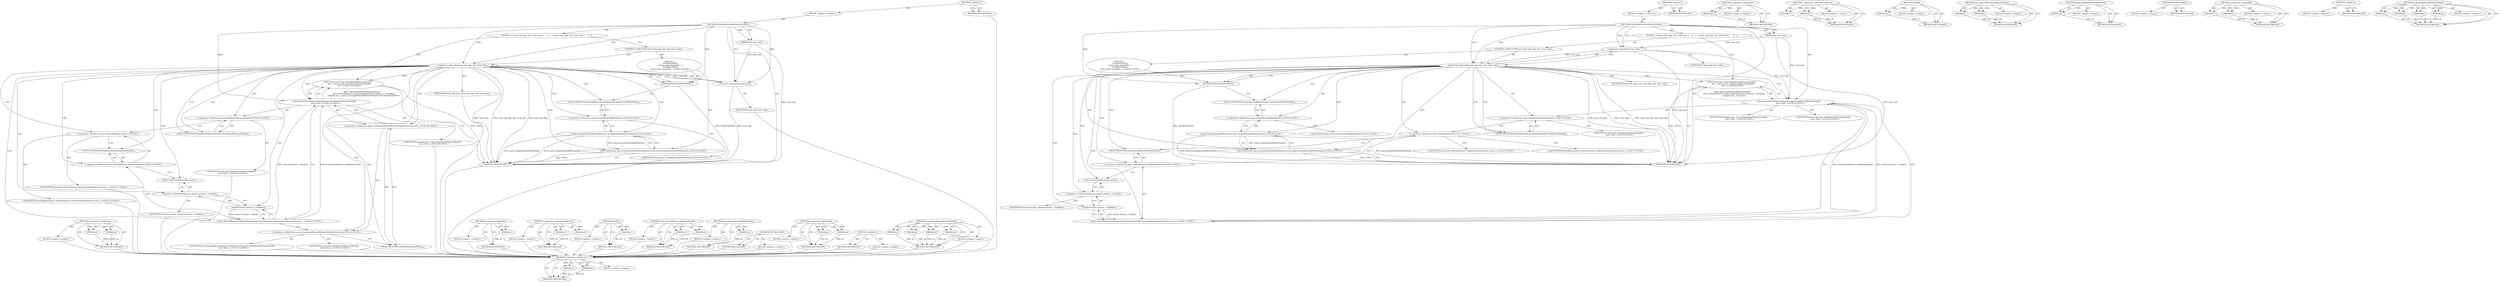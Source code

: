 digraph "mojo.WrapSharedMemoryHandle" {
vulnerable_77 [label=<(METHOD,&lt;operator&gt;.fieldAccess)>];
vulnerable_78 [label=<(PARAM,p1)>];
vulnerable_79 [label=<(PARAM,p2)>];
vulnerable_80 [label=<(BLOCK,&lt;empty&gt;,&lt;empty&gt;)>];
vulnerable_81 [label=<(METHOD_RETURN,ANY)>];
vulnerable_6 [label=<(METHOD,&lt;global&gt;)<SUB>1</SUB>>];
vulnerable_7 [label=<(BLOCK,&lt;empty&gt;,&lt;empty&gt;)<SUB>1</SUB>>];
vulnerable_8 [label=<(METHOD,GetHandleForInterProcessTransit)<SUB>1</SUB>>];
vulnerable_9 [label=<(PARAM,bool read_only)<SUB>1</SUB>>];
vulnerable_10 [label=<(BLOCK,{
  if (read_only_flag_ &amp;&amp; !read_only) {
     N...,{
  if (read_only_flag_ &amp;&amp; !read_only) {
     N...)<SUB>1</SUB>>];
vulnerable_11 [label=<(CONTROL_STRUCTURE,IF,if (read_only_flag_ &amp;&amp; !read_only))<SUB>2</SUB>>];
vulnerable_12 [label=<(&lt;operator&gt;.logicalAnd,read_only_flag_ &amp;&amp; !read_only)<SUB>2</SUB>>];
vulnerable_13 [label=<(IDENTIFIER,read_only_flag_,read_only_flag_ &amp;&amp; !read_only)<SUB>2</SUB>>];
vulnerable_14 [label=<(&lt;operator&gt;.logicalNot,!read_only)<SUB>2</SUB>>];
vulnerable_15 [label=<(IDENTIFIER,read_only,!read_only)<SUB>2</SUB>>];
vulnerable_16 [label="<(BLOCK,{
     NOTREACHED();
     return mojo::ScopedSh...,{
     NOTREACHED();
     return mojo::ScopedSh...)<SUB>2</SUB>>"];
vulnerable_17 [label=<(NOTREACHED,NOTREACHED())<SUB>3</SUB>>];
vulnerable_18 [label="<(RETURN,return mojo::ScopedSharedBufferHandle();,return mojo::ScopedSharedBufferHandle();)<SUB>4</SUB>>"];
vulnerable_19 [label="<(mojo.ScopedSharedBufferHandle,mojo::ScopedSharedBufferHandle())<SUB>4</SUB>>"];
vulnerable_20 [label="<(&lt;operator&gt;.fieldAccess,mojo::ScopedSharedBufferHandle)<SUB>4</SUB>>"];
vulnerable_21 [label="<(IDENTIFIER,mojo,mojo::ScopedSharedBufferHandle())<SUB>4</SUB>>"];
vulnerable_22 [label=<(FIELD_IDENTIFIER,ScopedSharedBufferHandle,ScopedSharedBufferHandle)<SUB>4</SUB>>];
vulnerable_23 [label="<(RETURN,return mojo::WrapSharedMemoryHandle(
       bas...,return mojo::WrapSharedMemoryHandle(
       bas...)<SUB>6</SUB>>"];
vulnerable_24 [label="<(mojo.WrapSharedMemoryHandle,mojo::WrapSharedMemoryHandle(
       base::Shar...)<SUB>6</SUB>>"];
vulnerable_25 [label="<(&lt;operator&gt;.fieldAccess,mojo::WrapSharedMemoryHandle)<SUB>6</SUB>>"];
vulnerable_26 [label="<(IDENTIFIER,mojo,mojo::WrapSharedMemoryHandle(
       base::Shar...)<SUB>6</SUB>>"];
vulnerable_27 [label=<(FIELD_IDENTIFIER,WrapSharedMemoryHandle,WrapSharedMemoryHandle)<SUB>6</SUB>>];
vulnerable_28 [label="<(base.SharedMemory.DuplicateHandle,base::SharedMemory::DuplicateHandle(shared_memo...)<SUB>7</SUB>>"];
vulnerable_29 [label="<(&lt;operator&gt;.fieldAccess,base::SharedMemory::DuplicateHandle)<SUB>7</SUB>>"];
vulnerable_30 [label="<(&lt;operator&gt;.fieldAccess,base::SharedMemory)<SUB>7</SUB>>"];
vulnerable_31 [label="<(IDENTIFIER,base,base::SharedMemory::DuplicateHandle(shared_memo...)<SUB>7</SUB>>"];
vulnerable_32 [label="<(IDENTIFIER,SharedMemory,base::SharedMemory::DuplicateHandle(shared_memo...)<SUB>7</SUB>>"];
vulnerable_33 [label=<(FIELD_IDENTIFIER,DuplicateHandle,DuplicateHandle)<SUB>7</SUB>>];
vulnerable_34 [label=<(handle,shared_memory_-&gt;handle())<SUB>7</SUB>>];
vulnerable_35 [label=<(&lt;operator&gt;.indirectFieldAccess,shared_memory_-&gt;handle)<SUB>7</SUB>>];
vulnerable_36 [label=<(IDENTIFIER,shared_memory_,shared_memory_-&gt;handle())<SUB>7</SUB>>];
vulnerable_37 [label=<(FIELD_IDENTIFIER,handle,handle)<SUB>7</SUB>>];
vulnerable_38 [label="<(IDENTIFIER,mapped_size_,mojo::WrapSharedMemoryHandle(
       base::Shar...)<SUB>8</SUB>>"];
vulnerable_39 [label="<(IDENTIFIER,read_only,mojo::WrapSharedMemoryHandle(
       base::Shar...)<SUB>8</SUB>>"];
vulnerable_40 [label=<(METHOD_RETURN,ANY)<SUB>1</SUB>>];
vulnerable_42 [label=<(METHOD_RETURN,ANY)<SUB>1</SUB>>];
vulnerable_66 [label=<(METHOD,&lt;operator&gt;.logicalNot)>];
vulnerable_67 [label=<(PARAM,p1)>];
vulnerable_68 [label=<(BLOCK,&lt;empty&gt;,&lt;empty&gt;)>];
vulnerable_69 [label=<(METHOD_RETURN,ANY)>];
vulnerable_98 [label=<(METHOD,&lt;operator&gt;.indirectFieldAccess)>];
vulnerable_99 [label=<(PARAM,p1)>];
vulnerable_100 [label=<(PARAM,p2)>];
vulnerable_101 [label=<(BLOCK,&lt;empty&gt;,&lt;empty&gt;)>];
vulnerable_102 [label=<(METHOD_RETURN,ANY)>];
vulnerable_94 [label=<(METHOD,handle)>];
vulnerable_95 [label=<(PARAM,p1)>];
vulnerable_96 [label=<(BLOCK,&lt;empty&gt;,&lt;empty&gt;)>];
vulnerable_97 [label=<(METHOD_RETURN,ANY)>];
vulnerable_89 [label=<(METHOD,base.SharedMemory.DuplicateHandle)>];
vulnerable_90 [label=<(PARAM,p1)>];
vulnerable_91 [label=<(PARAM,p2)>];
vulnerable_92 [label=<(BLOCK,&lt;empty&gt;,&lt;empty&gt;)>];
vulnerable_93 [label=<(METHOD_RETURN,ANY)>];
vulnerable_73 [label=<(METHOD,mojo.ScopedSharedBufferHandle)>];
vulnerable_74 [label=<(PARAM,p1)>];
vulnerable_75 [label=<(BLOCK,&lt;empty&gt;,&lt;empty&gt;)>];
vulnerable_76 [label=<(METHOD_RETURN,ANY)>];
vulnerable_70 [label=<(METHOD,NOTREACHED)>];
vulnerable_71 [label=<(BLOCK,&lt;empty&gt;,&lt;empty&gt;)>];
vulnerable_72 [label=<(METHOD_RETURN,ANY)>];
vulnerable_61 [label=<(METHOD,&lt;operator&gt;.logicalAnd)>];
vulnerable_62 [label=<(PARAM,p1)>];
vulnerable_63 [label=<(PARAM,p2)>];
vulnerable_64 [label=<(BLOCK,&lt;empty&gt;,&lt;empty&gt;)>];
vulnerable_65 [label=<(METHOD_RETURN,ANY)>];
vulnerable_55 [label=<(METHOD,&lt;global&gt;)<SUB>1</SUB>>];
vulnerable_56 [label=<(BLOCK,&lt;empty&gt;,&lt;empty&gt;)>];
vulnerable_57 [label=<(METHOD_RETURN,ANY)>];
vulnerable_82 [label=<(METHOD,mojo.WrapSharedMemoryHandle)>];
vulnerable_83 [label=<(PARAM,p1)>];
vulnerable_84 [label=<(PARAM,p2)>];
vulnerable_85 [label=<(PARAM,p3)>];
vulnerable_86 [label=<(PARAM,p4)>];
vulnerable_87 [label=<(BLOCK,&lt;empty&gt;,&lt;empty&gt;)>];
vulnerable_88 [label=<(METHOD_RETURN,ANY)>];
fixed_83 [label=<(METHOD,&lt;operator&gt;.fieldAccess)>];
fixed_84 [label=<(PARAM,p1)>];
fixed_85 [label=<(PARAM,p2)>];
fixed_86 [label=<(BLOCK,&lt;empty&gt;,&lt;empty&gt;)>];
fixed_87 [label=<(METHOD_RETURN,ANY)>];
fixed_6 [label=<(METHOD,&lt;global&gt;)<SUB>1</SUB>>];
fixed_7 [label=<(BLOCK,&lt;empty&gt;,&lt;empty&gt;)<SUB>1</SUB>>];
fixed_8 [label=<(METHOD,GetHandleForInterProcessTransit)<SUB>1</SUB>>];
fixed_9 [label=<(PARAM,bool read_only)<SUB>1</SUB>>];
fixed_10 [label=<(BLOCK,{
  if (read_only_flag_ &amp;&amp; !read_only) {
     N...,{
  if (read_only_flag_ &amp;&amp; !read_only) {
     N...)<SUB>1</SUB>>];
fixed_11 [label=<(CONTROL_STRUCTURE,IF,if (read_only_flag_ &amp;&amp; !read_only))<SUB>2</SUB>>];
fixed_12 [label=<(&lt;operator&gt;.logicalAnd,read_only_flag_ &amp;&amp; !read_only)<SUB>2</SUB>>];
fixed_13 [label=<(IDENTIFIER,read_only_flag_,read_only_flag_ &amp;&amp; !read_only)<SUB>2</SUB>>];
fixed_14 [label=<(&lt;operator&gt;.logicalNot,!read_only)<SUB>2</SUB>>];
fixed_15 [label=<(IDENTIFIER,read_only,!read_only)<SUB>2</SUB>>];
fixed_16 [label="<(BLOCK,{
     NOTREACHED();
     return mojo::ScopedSh...,{
     NOTREACHED();
     return mojo::ScopedSh...)<SUB>2</SUB>>"];
fixed_17 [label=<(NOTREACHED,NOTREACHED())<SUB>3</SUB>>];
fixed_18 [label="<(RETURN,return mojo::ScopedSharedBufferHandle();,return mojo::ScopedSharedBufferHandle();)<SUB>4</SUB>>"];
fixed_19 [label="<(mojo.ScopedSharedBufferHandle,mojo::ScopedSharedBufferHandle())<SUB>4</SUB>>"];
fixed_20 [label="<(&lt;operator&gt;.fieldAccess,mojo::ScopedSharedBufferHandle)<SUB>4</SUB>>"];
fixed_21 [label="<(IDENTIFIER,mojo,mojo::ScopedSharedBufferHandle())<SUB>4</SUB>>"];
fixed_22 [label=<(FIELD_IDENTIFIER,ScopedSharedBufferHandle,ScopedSharedBufferHandle)<SUB>4</SUB>>];
fixed_23 [label="<(RETURN,return mojo::WrapSharedMemoryHandle(
       bas...,return mojo::WrapSharedMemoryHandle(
       bas...)<SUB>14</SUB>>"];
fixed_24 [label="<(mojo.WrapSharedMemoryHandle,mojo::WrapSharedMemoryHandle(
       base::Shar...)<SUB>14</SUB>>"];
fixed_25 [label="<(&lt;operator&gt;.fieldAccess,mojo::WrapSharedMemoryHandle)<SUB>14</SUB>>"];
fixed_26 [label="<(IDENTIFIER,mojo,mojo::WrapSharedMemoryHandle(
       base::Shar...)<SUB>14</SUB>>"];
fixed_27 [label=<(FIELD_IDENTIFIER,WrapSharedMemoryHandle,WrapSharedMemoryHandle)<SUB>14</SUB>>];
fixed_28 [label="<(base.SharedMemory.DuplicateHandle,base::SharedMemory::DuplicateHandle(shared_memo...)<SUB>15</SUB>>"];
fixed_29 [label="<(&lt;operator&gt;.fieldAccess,base::SharedMemory::DuplicateHandle)<SUB>15</SUB>>"];
fixed_30 [label="<(&lt;operator&gt;.fieldAccess,base::SharedMemory)<SUB>15</SUB>>"];
fixed_31 [label="<(IDENTIFIER,base,base::SharedMemory::DuplicateHandle(shared_memo...)<SUB>15</SUB>>"];
fixed_32 [label="<(IDENTIFIER,SharedMemory,base::SharedMemory::DuplicateHandle(shared_memo...)<SUB>15</SUB>>"];
fixed_33 [label=<(FIELD_IDENTIFIER,DuplicateHandle,DuplicateHandle)<SUB>15</SUB>>];
fixed_34 [label=<(handle,shared_memory_-&gt;handle())<SUB>15</SUB>>];
fixed_35 [label=<(&lt;operator&gt;.indirectFieldAccess,shared_memory_-&gt;handle)<SUB>15</SUB>>];
fixed_36 [label=<(IDENTIFIER,shared_memory_,shared_memory_-&gt;handle())<SUB>15</SUB>>];
fixed_37 [label=<(FIELD_IDENTIFIER,handle,handle)<SUB>15</SUB>>];
fixed_38 [label="<(IDENTIFIER,mapped_size_,mojo::WrapSharedMemoryHandle(
       base::Shar...)<SUB>16</SUB>>"];
fixed_39 [label="<(&lt;operator&gt;.fieldAccess,mojo::UnwrappedSharedMemoryHandleProtection::kR...)<SUB>16</SUB>>"];
fixed_40 [label="<(&lt;operator&gt;.fieldAccess,mojo::UnwrappedSharedMemoryHandleProtection)<SUB>16</SUB>>"];
fixed_41 [label="<(IDENTIFIER,mojo,mojo::WrapSharedMemoryHandle(
       base::Shar...)<SUB>16</SUB>>"];
fixed_42 [label="<(IDENTIFIER,UnwrappedSharedMemoryHandleProtection,mojo::WrapSharedMemoryHandle(
       base::Shar...)<SUB>16</SUB>>"];
fixed_43 [label=<(FIELD_IDENTIFIER,kReadWrite,kReadWrite)<SUB>16</SUB>>];
fixed_44 [label=<(METHOD_RETURN,ANY)<SUB>1</SUB>>];
fixed_46 [label=<(METHOD_RETURN,ANY)<SUB>1</SUB>>];
fixed_72 [label=<(METHOD,&lt;operator&gt;.logicalNot)>];
fixed_73 [label=<(PARAM,p1)>];
fixed_74 [label=<(BLOCK,&lt;empty&gt;,&lt;empty&gt;)>];
fixed_75 [label=<(METHOD_RETURN,ANY)>];
fixed_104 [label=<(METHOD,&lt;operator&gt;.indirectFieldAccess)>];
fixed_105 [label=<(PARAM,p1)>];
fixed_106 [label=<(PARAM,p2)>];
fixed_107 [label=<(BLOCK,&lt;empty&gt;,&lt;empty&gt;)>];
fixed_108 [label=<(METHOD_RETURN,ANY)>];
fixed_100 [label=<(METHOD,handle)>];
fixed_101 [label=<(PARAM,p1)>];
fixed_102 [label=<(BLOCK,&lt;empty&gt;,&lt;empty&gt;)>];
fixed_103 [label=<(METHOD_RETURN,ANY)>];
fixed_95 [label=<(METHOD,base.SharedMemory.DuplicateHandle)>];
fixed_96 [label=<(PARAM,p1)>];
fixed_97 [label=<(PARAM,p2)>];
fixed_98 [label=<(BLOCK,&lt;empty&gt;,&lt;empty&gt;)>];
fixed_99 [label=<(METHOD_RETURN,ANY)>];
fixed_79 [label=<(METHOD,mojo.ScopedSharedBufferHandle)>];
fixed_80 [label=<(PARAM,p1)>];
fixed_81 [label=<(BLOCK,&lt;empty&gt;,&lt;empty&gt;)>];
fixed_82 [label=<(METHOD_RETURN,ANY)>];
fixed_76 [label=<(METHOD,NOTREACHED)>];
fixed_77 [label=<(BLOCK,&lt;empty&gt;,&lt;empty&gt;)>];
fixed_78 [label=<(METHOD_RETURN,ANY)>];
fixed_67 [label=<(METHOD,&lt;operator&gt;.logicalAnd)>];
fixed_68 [label=<(PARAM,p1)>];
fixed_69 [label=<(PARAM,p2)>];
fixed_70 [label=<(BLOCK,&lt;empty&gt;,&lt;empty&gt;)>];
fixed_71 [label=<(METHOD_RETURN,ANY)>];
fixed_61 [label=<(METHOD,&lt;global&gt;)<SUB>1</SUB>>];
fixed_62 [label=<(BLOCK,&lt;empty&gt;,&lt;empty&gt;)>];
fixed_63 [label=<(METHOD_RETURN,ANY)>];
fixed_88 [label=<(METHOD,mojo.WrapSharedMemoryHandle)>];
fixed_89 [label=<(PARAM,p1)>];
fixed_90 [label=<(PARAM,p2)>];
fixed_91 [label=<(PARAM,p3)>];
fixed_92 [label=<(PARAM,p4)>];
fixed_93 [label=<(BLOCK,&lt;empty&gt;,&lt;empty&gt;)>];
fixed_94 [label=<(METHOD_RETURN,ANY)>];
vulnerable_77 -> vulnerable_78  [key=0, label="AST: "];
vulnerable_77 -> vulnerable_78  [key=1, label="DDG: "];
vulnerable_77 -> vulnerable_80  [key=0, label="AST: "];
vulnerable_77 -> vulnerable_79  [key=0, label="AST: "];
vulnerable_77 -> vulnerable_79  [key=1, label="DDG: "];
vulnerable_77 -> vulnerable_81  [key=0, label="AST: "];
vulnerable_77 -> vulnerable_81  [key=1, label="CFG: "];
vulnerable_78 -> vulnerable_81  [key=0, label="DDG: p1"];
vulnerable_79 -> vulnerable_81  [key=0, label="DDG: p2"];
vulnerable_6 -> vulnerable_7  [key=0, label="AST: "];
vulnerable_6 -> vulnerable_42  [key=0, label="AST: "];
vulnerable_6 -> vulnerable_42  [key=1, label="CFG: "];
vulnerable_7 -> vulnerable_8  [key=0, label="AST: "];
vulnerable_8 -> vulnerable_9  [key=0, label="AST: "];
vulnerable_8 -> vulnerable_9  [key=1, label="DDG: "];
vulnerable_8 -> vulnerable_10  [key=0, label="AST: "];
vulnerable_8 -> vulnerable_40  [key=0, label="AST: "];
vulnerable_8 -> vulnerable_12  [key=0, label="CFG: "];
vulnerable_8 -> vulnerable_12  [key=1, label="DDG: "];
vulnerable_8 -> vulnerable_14  [key=0, label="CFG: "];
vulnerable_8 -> vulnerable_14  [key=1, label="DDG: "];
vulnerable_8 -> vulnerable_17  [key=0, label="DDG: "];
vulnerable_8 -> vulnerable_24  [key=0, label="DDG: "];
vulnerable_9 -> vulnerable_40  [key=0, label="DDG: read_only"];
vulnerable_9 -> vulnerable_24  [key=0, label="DDG: read_only"];
vulnerable_9 -> vulnerable_14  [key=0, label="DDG: read_only"];
vulnerable_10 -> vulnerable_11  [key=0, label="AST: "];
vulnerable_10 -> vulnerable_23  [key=0, label="AST: "];
vulnerable_11 -> vulnerable_12  [key=0, label="AST: "];
vulnerable_11 -> vulnerable_16  [key=0, label="AST: "];
vulnerable_12 -> vulnerable_13  [key=0, label="AST: "];
vulnerable_12 -> vulnerable_14  [key=0, label="AST: "];
vulnerable_12 -> vulnerable_17  [key=0, label="CFG: "];
vulnerable_12 -> vulnerable_17  [key=1, label="CDG: "];
vulnerable_12 -> vulnerable_27  [key=0, label="CFG: "];
vulnerable_12 -> vulnerable_27  [key=1, label="CDG: "];
vulnerable_12 -> vulnerable_40  [key=0, label="DDG: !read_only"];
vulnerable_12 -> vulnerable_40  [key=1, label="DDG: read_only_flag_ &amp;&amp; !read_only"];
vulnerable_12 -> vulnerable_40  [key=2, label="DDG: read_only_flag_"];
vulnerable_12 -> vulnerable_24  [key=0, label="CDG: "];
vulnerable_12 -> vulnerable_30  [key=0, label="CDG: "];
vulnerable_12 -> vulnerable_34  [key=0, label="CDG: "];
vulnerable_12 -> vulnerable_33  [key=0, label="CDG: "];
vulnerable_12 -> vulnerable_23  [key=0, label="CDG: "];
vulnerable_12 -> vulnerable_19  [key=0, label="CDG: "];
vulnerable_12 -> vulnerable_28  [key=0, label="CDG: "];
vulnerable_12 -> vulnerable_37  [key=0, label="CDG: "];
vulnerable_12 -> vulnerable_20  [key=0, label="CDG: "];
vulnerable_12 -> vulnerable_25  [key=0, label="CDG: "];
vulnerable_12 -> vulnerable_22  [key=0, label="CDG: "];
vulnerable_12 -> vulnerable_29  [key=0, label="CDG: "];
vulnerable_12 -> vulnerable_18  [key=0, label="CDG: "];
vulnerable_12 -> vulnerable_35  [key=0, label="CDG: "];
vulnerable_14 -> vulnerable_15  [key=0, label="AST: "];
vulnerable_14 -> vulnerable_12  [key=0, label="CFG: "];
vulnerable_14 -> vulnerable_12  [key=1, label="DDG: read_only"];
vulnerable_14 -> vulnerable_40  [key=0, label="DDG: read_only"];
vulnerable_14 -> vulnerable_24  [key=0, label="DDG: read_only"];
vulnerable_16 -> vulnerable_17  [key=0, label="AST: "];
vulnerable_16 -> vulnerable_18  [key=0, label="AST: "];
vulnerable_17 -> vulnerable_22  [key=0, label="CFG: "];
vulnerable_17 -> vulnerable_40  [key=0, label="DDG: NOTREACHED()"];
vulnerable_18 -> vulnerable_19  [key=0, label="AST: "];
vulnerable_18 -> vulnerable_40  [key=0, label="CFG: "];
vulnerable_18 -> vulnerable_40  [key=1, label="DDG: &lt;RET&gt;"];
vulnerable_19 -> vulnerable_20  [key=0, label="AST: "];
vulnerable_19 -> vulnerable_18  [key=0, label="CFG: "];
vulnerable_19 -> vulnerable_18  [key=1, label="DDG: mojo::ScopedSharedBufferHandle()"];
vulnerable_19 -> vulnerable_40  [key=0, label="DDG: mojo::ScopedSharedBufferHandle"];
vulnerable_19 -> vulnerable_40  [key=1, label="DDG: mojo::ScopedSharedBufferHandle()"];
vulnerable_20 -> vulnerable_21  [key=0, label="AST: "];
vulnerable_20 -> vulnerable_22  [key=0, label="AST: "];
vulnerable_20 -> vulnerable_19  [key=0, label="CFG: "];
vulnerable_22 -> vulnerable_20  [key=0, label="CFG: "];
vulnerable_23 -> vulnerable_24  [key=0, label="AST: "];
vulnerable_23 -> vulnerable_40  [key=0, label="CFG: "];
vulnerable_23 -> vulnerable_40  [key=1, label="DDG: &lt;RET&gt;"];
vulnerable_24 -> vulnerable_25  [key=0, label="AST: "];
vulnerable_24 -> vulnerable_28  [key=0, label="AST: "];
vulnerable_24 -> vulnerable_38  [key=0, label="AST: "];
vulnerable_24 -> vulnerable_39  [key=0, label="AST: "];
vulnerable_24 -> vulnerable_23  [key=0, label="CFG: "];
vulnerable_24 -> vulnerable_23  [key=1, label="DDG: mojo::WrapSharedMemoryHandle(
       base::SharedMemory::DuplicateHandle(shared_memory_-&gt;handle()),
      mapped_size_, read_only)"];
vulnerable_25 -> vulnerable_26  [key=0, label="AST: "];
vulnerable_25 -> vulnerable_27  [key=0, label="AST: "];
vulnerable_25 -> vulnerable_30  [key=0, label="CFG: "];
vulnerable_27 -> vulnerable_25  [key=0, label="CFG: "];
vulnerable_28 -> vulnerable_29  [key=0, label="AST: "];
vulnerable_28 -> vulnerable_34  [key=0, label="AST: "];
vulnerable_28 -> vulnerable_24  [key=0, label="CFG: "];
vulnerable_28 -> vulnerable_24  [key=1, label="DDG: base::SharedMemory::DuplicateHandle"];
vulnerable_28 -> vulnerable_24  [key=2, label="DDG: shared_memory_-&gt;handle()"];
vulnerable_29 -> vulnerable_30  [key=0, label="AST: "];
vulnerable_29 -> vulnerable_33  [key=0, label="AST: "];
vulnerable_29 -> vulnerable_37  [key=0, label="CFG: "];
vulnerable_30 -> vulnerable_31  [key=0, label="AST: "];
vulnerable_30 -> vulnerable_32  [key=0, label="AST: "];
vulnerable_30 -> vulnerable_33  [key=0, label="CFG: "];
vulnerable_33 -> vulnerable_29  [key=0, label="CFG: "];
vulnerable_34 -> vulnerable_35  [key=0, label="AST: "];
vulnerable_34 -> vulnerable_28  [key=0, label="CFG: "];
vulnerable_34 -> vulnerable_28  [key=1, label="DDG: shared_memory_-&gt;handle"];
vulnerable_35 -> vulnerable_36  [key=0, label="AST: "];
vulnerable_35 -> vulnerable_37  [key=0, label="AST: "];
vulnerable_35 -> vulnerable_34  [key=0, label="CFG: "];
vulnerable_37 -> vulnerable_35  [key=0, label="CFG: "];
vulnerable_66 -> vulnerable_67  [key=0, label="AST: "];
vulnerable_66 -> vulnerable_67  [key=1, label="DDG: "];
vulnerable_66 -> vulnerable_68  [key=0, label="AST: "];
vulnerable_66 -> vulnerable_69  [key=0, label="AST: "];
vulnerable_66 -> vulnerable_69  [key=1, label="CFG: "];
vulnerable_67 -> vulnerable_69  [key=0, label="DDG: p1"];
vulnerable_98 -> vulnerable_99  [key=0, label="AST: "];
vulnerable_98 -> vulnerable_99  [key=1, label="DDG: "];
vulnerable_98 -> vulnerable_101  [key=0, label="AST: "];
vulnerable_98 -> vulnerable_100  [key=0, label="AST: "];
vulnerable_98 -> vulnerable_100  [key=1, label="DDG: "];
vulnerable_98 -> vulnerable_102  [key=0, label="AST: "];
vulnerable_98 -> vulnerable_102  [key=1, label="CFG: "];
vulnerable_99 -> vulnerable_102  [key=0, label="DDG: p1"];
vulnerable_100 -> vulnerable_102  [key=0, label="DDG: p2"];
vulnerable_94 -> vulnerable_95  [key=0, label="AST: "];
vulnerable_94 -> vulnerable_95  [key=1, label="DDG: "];
vulnerable_94 -> vulnerable_96  [key=0, label="AST: "];
vulnerable_94 -> vulnerable_97  [key=0, label="AST: "];
vulnerable_94 -> vulnerable_97  [key=1, label="CFG: "];
vulnerable_95 -> vulnerable_97  [key=0, label="DDG: p1"];
vulnerable_89 -> vulnerable_90  [key=0, label="AST: "];
vulnerable_89 -> vulnerable_90  [key=1, label="DDG: "];
vulnerable_89 -> vulnerable_92  [key=0, label="AST: "];
vulnerable_89 -> vulnerable_91  [key=0, label="AST: "];
vulnerable_89 -> vulnerable_91  [key=1, label="DDG: "];
vulnerable_89 -> vulnerable_93  [key=0, label="AST: "];
vulnerable_89 -> vulnerable_93  [key=1, label="CFG: "];
vulnerable_90 -> vulnerable_93  [key=0, label="DDG: p1"];
vulnerable_91 -> vulnerable_93  [key=0, label="DDG: p2"];
vulnerable_73 -> vulnerable_74  [key=0, label="AST: "];
vulnerable_73 -> vulnerable_74  [key=1, label="DDG: "];
vulnerable_73 -> vulnerable_75  [key=0, label="AST: "];
vulnerable_73 -> vulnerable_76  [key=0, label="AST: "];
vulnerable_73 -> vulnerable_76  [key=1, label="CFG: "];
vulnerable_74 -> vulnerable_76  [key=0, label="DDG: p1"];
vulnerable_70 -> vulnerable_71  [key=0, label="AST: "];
vulnerable_70 -> vulnerable_72  [key=0, label="AST: "];
vulnerable_70 -> vulnerable_72  [key=1, label="CFG: "];
vulnerable_61 -> vulnerable_62  [key=0, label="AST: "];
vulnerable_61 -> vulnerable_62  [key=1, label="DDG: "];
vulnerable_61 -> vulnerable_64  [key=0, label="AST: "];
vulnerable_61 -> vulnerable_63  [key=0, label="AST: "];
vulnerable_61 -> vulnerable_63  [key=1, label="DDG: "];
vulnerable_61 -> vulnerable_65  [key=0, label="AST: "];
vulnerable_61 -> vulnerable_65  [key=1, label="CFG: "];
vulnerable_62 -> vulnerable_65  [key=0, label="DDG: p1"];
vulnerable_63 -> vulnerable_65  [key=0, label="DDG: p2"];
vulnerable_55 -> vulnerable_56  [key=0, label="AST: "];
vulnerable_55 -> vulnerable_57  [key=0, label="AST: "];
vulnerable_55 -> vulnerable_57  [key=1, label="CFG: "];
vulnerable_82 -> vulnerable_83  [key=0, label="AST: "];
vulnerable_82 -> vulnerable_83  [key=1, label="DDG: "];
vulnerable_82 -> vulnerable_87  [key=0, label="AST: "];
vulnerable_82 -> vulnerable_84  [key=0, label="AST: "];
vulnerable_82 -> vulnerable_84  [key=1, label="DDG: "];
vulnerable_82 -> vulnerable_88  [key=0, label="AST: "];
vulnerable_82 -> vulnerable_88  [key=1, label="CFG: "];
vulnerable_82 -> vulnerable_85  [key=0, label="AST: "];
vulnerable_82 -> vulnerable_85  [key=1, label="DDG: "];
vulnerable_82 -> vulnerable_86  [key=0, label="AST: "];
vulnerable_82 -> vulnerable_86  [key=1, label="DDG: "];
vulnerable_83 -> vulnerable_88  [key=0, label="DDG: p1"];
vulnerable_84 -> vulnerable_88  [key=0, label="DDG: p2"];
vulnerable_85 -> vulnerable_88  [key=0, label="DDG: p3"];
vulnerable_86 -> vulnerable_88  [key=0, label="DDG: p4"];
fixed_83 -> fixed_84  [key=0, label="AST: "];
fixed_83 -> fixed_84  [key=1, label="DDG: "];
fixed_83 -> fixed_86  [key=0, label="AST: "];
fixed_83 -> fixed_85  [key=0, label="AST: "];
fixed_83 -> fixed_85  [key=1, label="DDG: "];
fixed_83 -> fixed_87  [key=0, label="AST: "];
fixed_83 -> fixed_87  [key=1, label="CFG: "];
fixed_84 -> fixed_87  [key=0, label="DDG: p1"];
fixed_85 -> fixed_87  [key=0, label="DDG: p2"];
fixed_86 -> vulnerable_77  [key=0];
fixed_87 -> vulnerable_77  [key=0];
fixed_6 -> fixed_7  [key=0, label="AST: "];
fixed_6 -> fixed_46  [key=0, label="AST: "];
fixed_6 -> fixed_46  [key=1, label="CFG: "];
fixed_7 -> fixed_8  [key=0, label="AST: "];
fixed_8 -> fixed_9  [key=0, label="AST: "];
fixed_8 -> fixed_9  [key=1, label="DDG: "];
fixed_8 -> fixed_10  [key=0, label="AST: "];
fixed_8 -> fixed_44  [key=0, label="AST: "];
fixed_8 -> fixed_12  [key=0, label="CFG: "];
fixed_8 -> fixed_12  [key=1, label="DDG: "];
fixed_8 -> fixed_14  [key=0, label="CFG: "];
fixed_8 -> fixed_14  [key=1, label="DDG: "];
fixed_8 -> fixed_17  [key=0, label="DDG: "];
fixed_8 -> fixed_24  [key=0, label="DDG: "];
fixed_9 -> fixed_44  [key=0, label="DDG: read_only"];
fixed_9 -> fixed_14  [key=0, label="DDG: read_only"];
fixed_10 -> fixed_11  [key=0, label="AST: "];
fixed_10 -> fixed_23  [key=0, label="AST: "];
fixed_11 -> fixed_12  [key=0, label="AST: "];
fixed_11 -> fixed_16  [key=0, label="AST: "];
fixed_12 -> fixed_13  [key=0, label="AST: "];
fixed_12 -> fixed_14  [key=0, label="AST: "];
fixed_12 -> fixed_17  [key=0, label="CFG: "];
fixed_12 -> fixed_17  [key=1, label="CDG: "];
fixed_12 -> fixed_27  [key=0, label="CFG: "];
fixed_12 -> fixed_27  [key=1, label="CDG: "];
fixed_12 -> fixed_44  [key=0, label="DDG: !read_only"];
fixed_12 -> fixed_44  [key=1, label="DDG: read_only_flag_ &amp;&amp; !read_only"];
fixed_12 -> fixed_44  [key=2, label="DDG: read_only_flag_"];
fixed_12 -> fixed_24  [key=0, label="CDG: "];
fixed_12 -> fixed_30  [key=0, label="CDG: "];
fixed_12 -> fixed_34  [key=0, label="CDG: "];
fixed_12 -> fixed_33  [key=0, label="CDG: "];
fixed_12 -> fixed_23  [key=0, label="CDG: "];
fixed_12 -> fixed_19  [key=0, label="CDG: "];
fixed_12 -> fixed_28  [key=0, label="CDG: "];
fixed_12 -> fixed_37  [key=0, label="CDG: "];
fixed_12 -> fixed_20  [key=0, label="CDG: "];
fixed_12 -> fixed_25  [key=0, label="CDG: "];
fixed_12 -> fixed_22  [key=0, label="CDG: "];
fixed_12 -> fixed_40  [key=0, label="CDG: "];
fixed_12 -> fixed_29  [key=0, label="CDG: "];
fixed_12 -> fixed_18  [key=0, label="CDG: "];
fixed_12 -> fixed_35  [key=0, label="CDG: "];
fixed_12 -> fixed_39  [key=0, label="CDG: "];
fixed_12 -> fixed_43  [key=0, label="CDG: "];
fixed_13 -> vulnerable_77  [key=0];
fixed_14 -> fixed_15  [key=0, label="AST: "];
fixed_14 -> fixed_12  [key=0, label="CFG: "];
fixed_14 -> fixed_12  [key=1, label="DDG: read_only"];
fixed_14 -> fixed_44  [key=0, label="DDG: read_only"];
fixed_15 -> vulnerable_77  [key=0];
fixed_16 -> fixed_17  [key=0, label="AST: "];
fixed_16 -> fixed_18  [key=0, label="AST: "];
fixed_17 -> fixed_22  [key=0, label="CFG: "];
fixed_17 -> fixed_44  [key=0, label="DDG: NOTREACHED()"];
fixed_18 -> fixed_19  [key=0, label="AST: "];
fixed_18 -> fixed_44  [key=0, label="CFG: "];
fixed_18 -> fixed_44  [key=1, label="DDG: &lt;RET&gt;"];
fixed_19 -> fixed_20  [key=0, label="AST: "];
fixed_19 -> fixed_18  [key=0, label="CFG: "];
fixed_19 -> fixed_18  [key=1, label="DDG: mojo::ScopedSharedBufferHandle()"];
fixed_19 -> fixed_44  [key=0, label="DDG: mojo::ScopedSharedBufferHandle"];
fixed_19 -> fixed_44  [key=1, label="DDG: mojo::ScopedSharedBufferHandle()"];
fixed_20 -> fixed_21  [key=0, label="AST: "];
fixed_20 -> fixed_22  [key=0, label="AST: "];
fixed_20 -> fixed_19  [key=0, label="CFG: "];
fixed_21 -> vulnerable_77  [key=0];
fixed_22 -> fixed_20  [key=0, label="CFG: "];
fixed_23 -> fixed_24  [key=0, label="AST: "];
fixed_23 -> fixed_44  [key=0, label="CFG: "];
fixed_23 -> fixed_44  [key=1, label="DDG: &lt;RET&gt;"];
fixed_24 -> fixed_25  [key=0, label="AST: "];
fixed_24 -> fixed_28  [key=0, label="AST: "];
fixed_24 -> fixed_38  [key=0, label="AST: "];
fixed_24 -> fixed_39  [key=0, label="AST: "];
fixed_24 -> fixed_23  [key=0, label="CFG: "];
fixed_24 -> fixed_23  [key=1, label="DDG: mojo::WrapSharedMemoryHandle(
       base::SharedMemory::DuplicateHandle(shared_memory_-&gt;handle()),
      mapped_size_, mojo::UnwrappedSharedMemoryHandleProtection::kReadWrite)"];
fixed_25 -> fixed_26  [key=0, label="AST: "];
fixed_25 -> fixed_27  [key=0, label="AST: "];
fixed_25 -> fixed_30  [key=0, label="CFG: "];
fixed_26 -> vulnerable_77  [key=0];
fixed_27 -> fixed_25  [key=0, label="CFG: "];
fixed_28 -> fixed_29  [key=0, label="AST: "];
fixed_28 -> fixed_34  [key=0, label="AST: "];
fixed_28 -> fixed_40  [key=0, label="CFG: "];
fixed_28 -> fixed_24  [key=0, label="DDG: base::SharedMemory::DuplicateHandle"];
fixed_28 -> fixed_24  [key=1, label="DDG: shared_memory_-&gt;handle()"];
fixed_29 -> fixed_30  [key=0, label="AST: "];
fixed_29 -> fixed_33  [key=0, label="AST: "];
fixed_29 -> fixed_37  [key=0, label="CFG: "];
fixed_30 -> fixed_31  [key=0, label="AST: "];
fixed_30 -> fixed_32  [key=0, label="AST: "];
fixed_30 -> fixed_33  [key=0, label="CFG: "];
fixed_31 -> vulnerable_77  [key=0];
fixed_32 -> vulnerable_77  [key=0];
fixed_33 -> fixed_29  [key=0, label="CFG: "];
fixed_34 -> fixed_35  [key=0, label="AST: "];
fixed_34 -> fixed_28  [key=0, label="CFG: "];
fixed_34 -> fixed_28  [key=1, label="DDG: shared_memory_-&gt;handle"];
fixed_35 -> fixed_36  [key=0, label="AST: "];
fixed_35 -> fixed_37  [key=0, label="AST: "];
fixed_35 -> fixed_34  [key=0, label="CFG: "];
fixed_36 -> vulnerable_77  [key=0];
fixed_37 -> fixed_35  [key=0, label="CFG: "];
fixed_38 -> vulnerable_77  [key=0];
fixed_39 -> fixed_40  [key=0, label="AST: "];
fixed_39 -> fixed_43  [key=0, label="AST: "];
fixed_39 -> fixed_24  [key=0, label="CFG: "];
fixed_40 -> fixed_41  [key=0, label="AST: "];
fixed_40 -> fixed_42  [key=0, label="AST: "];
fixed_40 -> fixed_43  [key=0, label="CFG: "];
fixed_41 -> vulnerable_77  [key=0];
fixed_42 -> vulnerable_77  [key=0];
fixed_43 -> fixed_39  [key=0, label="CFG: "];
fixed_44 -> vulnerable_77  [key=0];
fixed_46 -> vulnerable_77  [key=0];
fixed_72 -> fixed_73  [key=0, label="AST: "];
fixed_72 -> fixed_73  [key=1, label="DDG: "];
fixed_72 -> fixed_74  [key=0, label="AST: "];
fixed_72 -> fixed_75  [key=0, label="AST: "];
fixed_72 -> fixed_75  [key=1, label="CFG: "];
fixed_73 -> fixed_75  [key=0, label="DDG: p1"];
fixed_74 -> vulnerable_77  [key=0];
fixed_75 -> vulnerable_77  [key=0];
fixed_104 -> fixed_105  [key=0, label="AST: "];
fixed_104 -> fixed_105  [key=1, label="DDG: "];
fixed_104 -> fixed_107  [key=0, label="AST: "];
fixed_104 -> fixed_106  [key=0, label="AST: "];
fixed_104 -> fixed_106  [key=1, label="DDG: "];
fixed_104 -> fixed_108  [key=0, label="AST: "];
fixed_104 -> fixed_108  [key=1, label="CFG: "];
fixed_105 -> fixed_108  [key=0, label="DDG: p1"];
fixed_106 -> fixed_108  [key=0, label="DDG: p2"];
fixed_107 -> vulnerable_77  [key=0];
fixed_108 -> vulnerable_77  [key=0];
fixed_100 -> fixed_101  [key=0, label="AST: "];
fixed_100 -> fixed_101  [key=1, label="DDG: "];
fixed_100 -> fixed_102  [key=0, label="AST: "];
fixed_100 -> fixed_103  [key=0, label="AST: "];
fixed_100 -> fixed_103  [key=1, label="CFG: "];
fixed_101 -> fixed_103  [key=0, label="DDG: p1"];
fixed_102 -> vulnerable_77  [key=0];
fixed_103 -> vulnerable_77  [key=0];
fixed_95 -> fixed_96  [key=0, label="AST: "];
fixed_95 -> fixed_96  [key=1, label="DDG: "];
fixed_95 -> fixed_98  [key=0, label="AST: "];
fixed_95 -> fixed_97  [key=0, label="AST: "];
fixed_95 -> fixed_97  [key=1, label="DDG: "];
fixed_95 -> fixed_99  [key=0, label="AST: "];
fixed_95 -> fixed_99  [key=1, label="CFG: "];
fixed_96 -> fixed_99  [key=0, label="DDG: p1"];
fixed_97 -> fixed_99  [key=0, label="DDG: p2"];
fixed_98 -> vulnerable_77  [key=0];
fixed_99 -> vulnerable_77  [key=0];
fixed_79 -> fixed_80  [key=0, label="AST: "];
fixed_79 -> fixed_80  [key=1, label="DDG: "];
fixed_79 -> fixed_81  [key=0, label="AST: "];
fixed_79 -> fixed_82  [key=0, label="AST: "];
fixed_79 -> fixed_82  [key=1, label="CFG: "];
fixed_80 -> fixed_82  [key=0, label="DDG: p1"];
fixed_81 -> vulnerable_77  [key=0];
fixed_82 -> vulnerable_77  [key=0];
fixed_76 -> fixed_77  [key=0, label="AST: "];
fixed_76 -> fixed_78  [key=0, label="AST: "];
fixed_76 -> fixed_78  [key=1, label="CFG: "];
fixed_77 -> vulnerable_77  [key=0];
fixed_78 -> vulnerable_77  [key=0];
fixed_67 -> fixed_68  [key=0, label="AST: "];
fixed_67 -> fixed_68  [key=1, label="DDG: "];
fixed_67 -> fixed_70  [key=0, label="AST: "];
fixed_67 -> fixed_69  [key=0, label="AST: "];
fixed_67 -> fixed_69  [key=1, label="DDG: "];
fixed_67 -> fixed_71  [key=0, label="AST: "];
fixed_67 -> fixed_71  [key=1, label="CFG: "];
fixed_68 -> fixed_71  [key=0, label="DDG: p1"];
fixed_69 -> fixed_71  [key=0, label="DDG: p2"];
fixed_70 -> vulnerable_77  [key=0];
fixed_71 -> vulnerable_77  [key=0];
fixed_61 -> fixed_62  [key=0, label="AST: "];
fixed_61 -> fixed_63  [key=0, label="AST: "];
fixed_61 -> fixed_63  [key=1, label="CFG: "];
fixed_62 -> vulnerable_77  [key=0];
fixed_63 -> vulnerable_77  [key=0];
fixed_88 -> fixed_89  [key=0, label="AST: "];
fixed_88 -> fixed_89  [key=1, label="DDG: "];
fixed_88 -> fixed_93  [key=0, label="AST: "];
fixed_88 -> fixed_90  [key=0, label="AST: "];
fixed_88 -> fixed_90  [key=1, label="DDG: "];
fixed_88 -> fixed_94  [key=0, label="AST: "];
fixed_88 -> fixed_94  [key=1, label="CFG: "];
fixed_88 -> fixed_91  [key=0, label="AST: "];
fixed_88 -> fixed_91  [key=1, label="DDG: "];
fixed_88 -> fixed_92  [key=0, label="AST: "];
fixed_88 -> fixed_92  [key=1, label="DDG: "];
fixed_89 -> fixed_94  [key=0, label="DDG: p1"];
fixed_90 -> fixed_94  [key=0, label="DDG: p2"];
fixed_91 -> fixed_94  [key=0, label="DDG: p3"];
fixed_92 -> fixed_94  [key=0, label="DDG: p4"];
fixed_93 -> vulnerable_77  [key=0];
fixed_94 -> vulnerable_77  [key=0];
}
